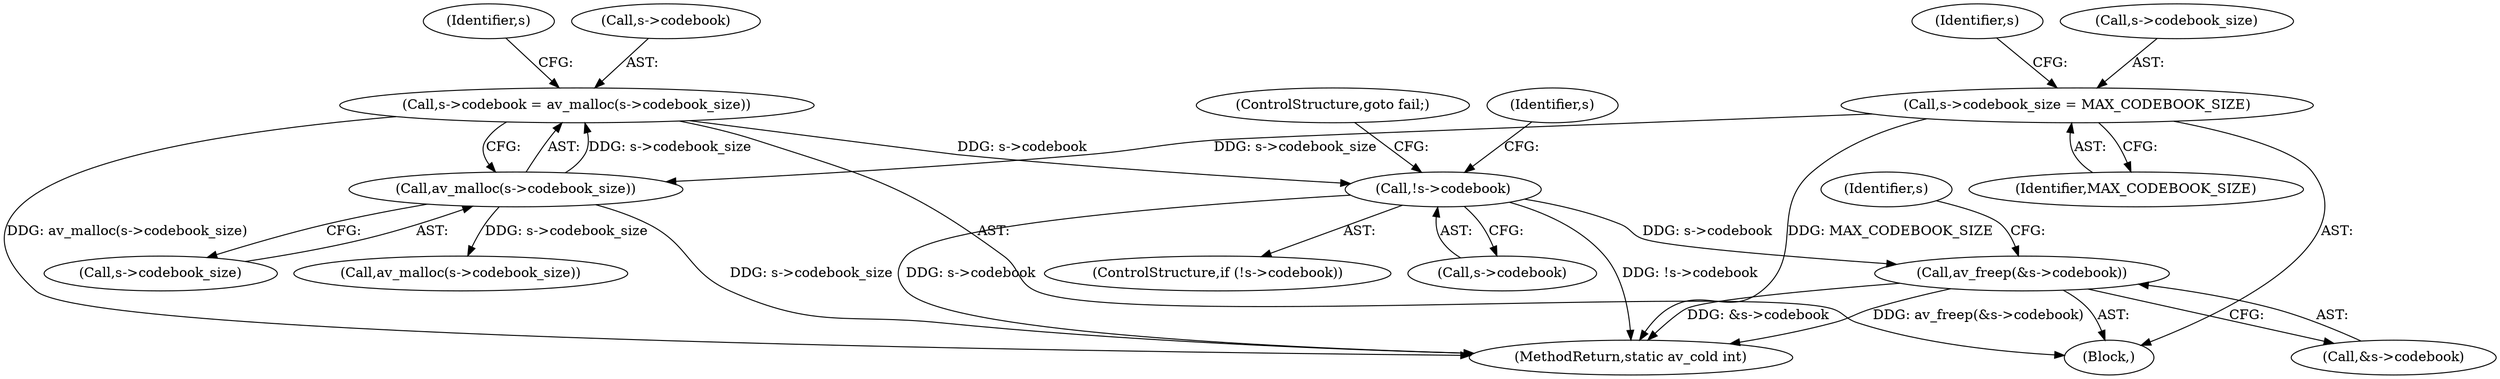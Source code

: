digraph "0_FFmpeg_02f909dc24b1f05cfbba75077c7707b905e63cd2@API" {
"1000323" [label="(Call,s->codebook = av_malloc(s->codebook_size))"];
"1000327" [label="(Call,av_malloc(s->codebook_size))"];
"1000318" [label="(Call,s->codebook_size = MAX_CODEBOOK_SIZE)"];
"1000332" [label="(Call,!s->codebook)"];
"1000465" [label="(Call,av_freep(&s->codebook))"];
"1000109" [label="(Block,)"];
"1000465" [label="(Call,av_freep(&s->codebook))"];
"1000328" [label="(Call,s->codebook_size)"];
"1000318" [label="(Call,s->codebook_size = MAX_CODEBOOK_SIZE)"];
"1000325" [label="(Identifier,s)"];
"1000336" [label="(ControlStructure,goto fail;)"];
"1000331" [label="(ControlStructure,if (!s->codebook))"];
"1000333" [label="(Call,s->codebook)"];
"1000334" [label="(Identifier,s)"];
"1000466" [label="(Call,&s->codebook)"];
"1000322" [label="(Identifier,MAX_CODEBOOK_SIZE)"];
"1000332" [label="(Call,!s->codebook)"];
"1000323" [label="(Call,s->codebook = av_malloc(s->codebook_size))"];
"1000339" [label="(Identifier,s)"];
"1000483" [label="(MethodReturn,static av_cold int)"];
"1000327" [label="(Call,av_malloc(s->codebook_size))"];
"1000473" [label="(Identifier,s)"];
"1000319" [label="(Call,s->codebook_size)"];
"1000324" [label="(Call,s->codebook)"];
"1000341" [label="(Call,av_malloc(s->codebook_size))"];
"1000323" -> "1000109"  [label="AST: "];
"1000323" -> "1000327"  [label="CFG: "];
"1000324" -> "1000323"  [label="AST: "];
"1000327" -> "1000323"  [label="AST: "];
"1000334" -> "1000323"  [label="CFG: "];
"1000323" -> "1000483"  [label="DDG: av_malloc(s->codebook_size)"];
"1000327" -> "1000323"  [label="DDG: s->codebook_size"];
"1000323" -> "1000332"  [label="DDG: s->codebook"];
"1000327" -> "1000328"  [label="CFG: "];
"1000328" -> "1000327"  [label="AST: "];
"1000327" -> "1000483"  [label="DDG: s->codebook_size"];
"1000318" -> "1000327"  [label="DDG: s->codebook_size"];
"1000327" -> "1000341"  [label="DDG: s->codebook_size"];
"1000318" -> "1000109"  [label="AST: "];
"1000318" -> "1000322"  [label="CFG: "];
"1000319" -> "1000318"  [label="AST: "];
"1000322" -> "1000318"  [label="AST: "];
"1000325" -> "1000318"  [label="CFG: "];
"1000318" -> "1000483"  [label="DDG: MAX_CODEBOOK_SIZE"];
"1000332" -> "1000331"  [label="AST: "];
"1000332" -> "1000333"  [label="CFG: "];
"1000333" -> "1000332"  [label="AST: "];
"1000336" -> "1000332"  [label="CFG: "];
"1000339" -> "1000332"  [label="CFG: "];
"1000332" -> "1000483"  [label="DDG: s->codebook"];
"1000332" -> "1000483"  [label="DDG: !s->codebook"];
"1000332" -> "1000465"  [label="DDG: s->codebook"];
"1000465" -> "1000109"  [label="AST: "];
"1000465" -> "1000466"  [label="CFG: "];
"1000466" -> "1000465"  [label="AST: "];
"1000473" -> "1000465"  [label="CFG: "];
"1000465" -> "1000483"  [label="DDG: av_freep(&s->codebook)"];
"1000465" -> "1000483"  [label="DDG: &s->codebook"];
}
